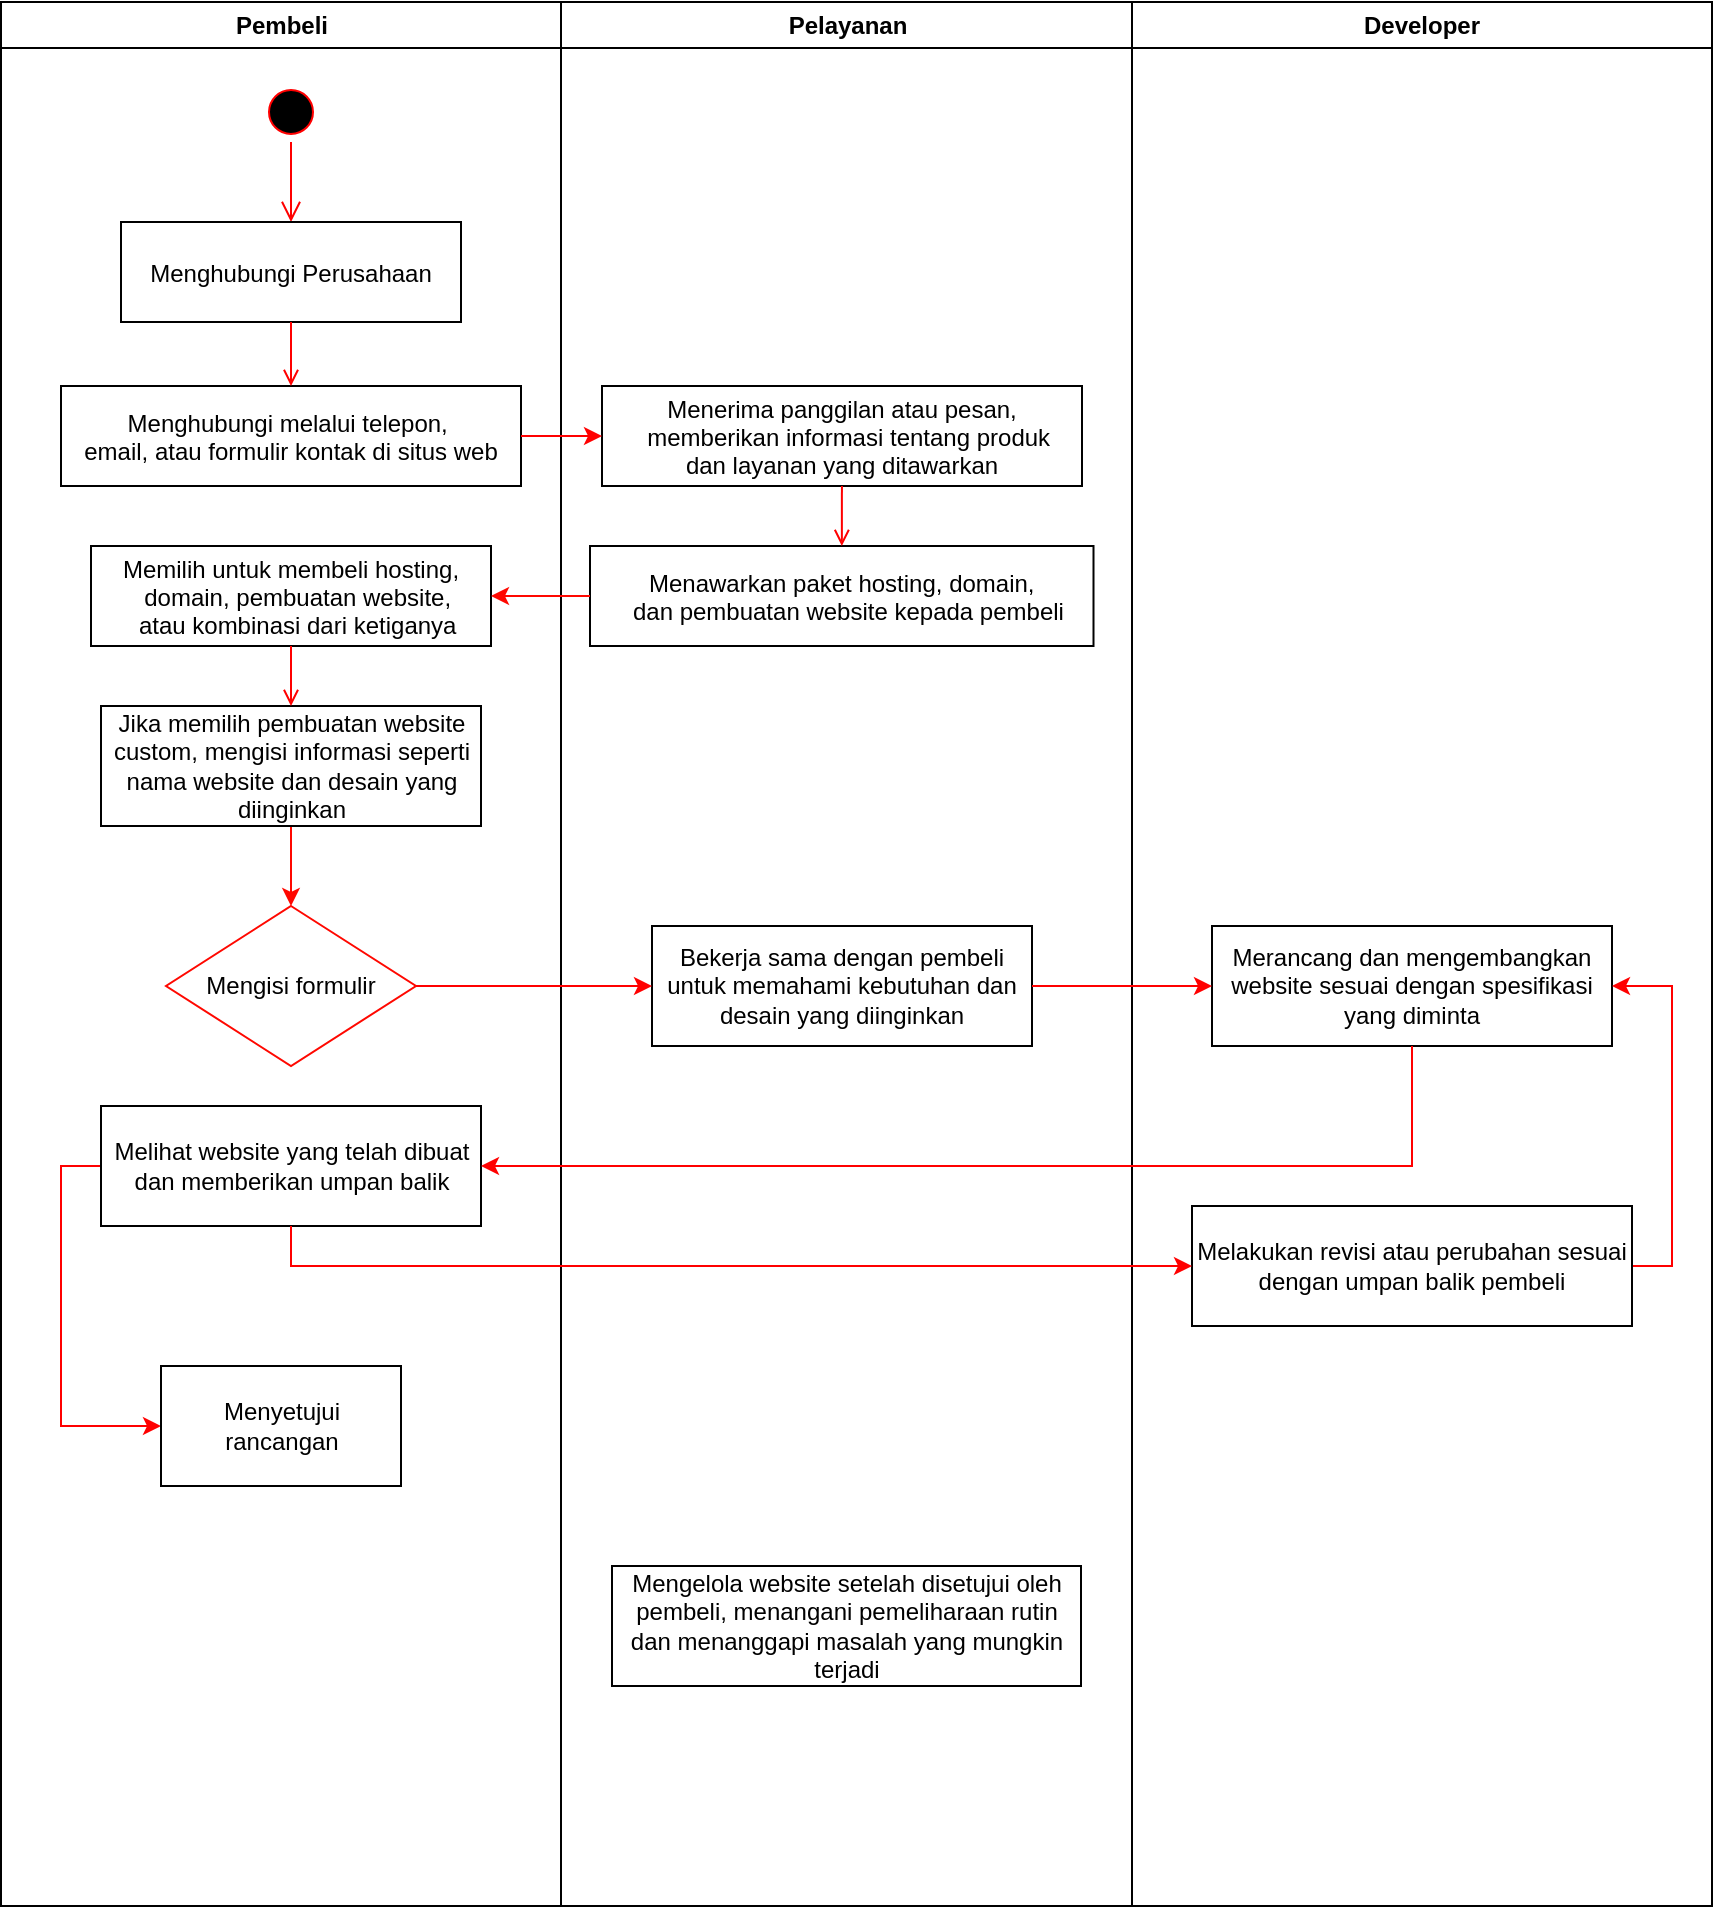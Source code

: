 <mxfile version="24.4.4" type="github">
  <diagram name="Page-1" id="e7e014a7-5840-1c2e-5031-d8a46d1fe8dd">
    <mxGraphModel dx="792" dy="468" grid="1" gridSize="10" guides="1" tooltips="1" connect="1" arrows="1" fold="1" page="1" pageScale="1" pageWidth="1169" pageHeight="826" background="none" math="0" shadow="0">
      <root>
        <mxCell id="0" />
        <mxCell id="1" parent="0" />
        <mxCell id="2" value="Pembeli" style="swimlane;whiteSpace=wrap" parent="1" vertex="1">
          <mxGeometry x="164.5" y="128" width="280" height="952" as="geometry" />
        </mxCell>
        <mxCell id="5" value="" style="ellipse;shape=startState;fillColor=#000000;strokeColor=#ff0000;" parent="2" vertex="1">
          <mxGeometry x="130" y="40" width="30" height="30" as="geometry" />
        </mxCell>
        <mxCell id="6" value="" style="edgeStyle=elbowEdgeStyle;elbow=horizontal;verticalAlign=bottom;endArrow=open;endSize=8;strokeColor=#FF0000;endFill=1;rounded=0" parent="2" source="5" target="7" edge="1">
          <mxGeometry x="100" y="40" as="geometry">
            <mxPoint x="115" y="110" as="targetPoint" />
          </mxGeometry>
        </mxCell>
        <mxCell id="7" value="Menghubungi Perusahaan" style="" parent="2" vertex="1">
          <mxGeometry x="60" y="110" width="170" height="50" as="geometry" />
        </mxCell>
        <mxCell id="8" value="Menghubungi melalui telepon, &#xa;email, atau formulir kontak di situs web" style="" parent="2" vertex="1">
          <mxGeometry x="30" y="192" width="230" height="50" as="geometry" />
        </mxCell>
        <mxCell id="9" value="" style="endArrow=open;strokeColor=#FF0000;endFill=1;rounded=0" parent="2" source="7" target="8" edge="1">
          <mxGeometry relative="1" as="geometry" />
        </mxCell>
        <mxCell id="10" value="Memilih untuk membeli hosting,&#xa;  domain, pembuatan website,&#xa;  atau kombinasi dari ketiganya" style="" parent="2" vertex="1">
          <mxGeometry x="45" y="272" width="200" height="50" as="geometry" />
        </mxCell>
        <mxCell id="VENFwPT8OEZ6iL2lPj8d-46" style="edgeStyle=orthogonalEdgeStyle;rounded=0;orthogonalLoop=1;jettySize=auto;html=1;exitX=0.5;exitY=1;exitDx=0;exitDy=0;entryX=0.5;entryY=0;entryDx=0;entryDy=0;fillColor=#f8cecc;strokeColor=#ff0800;" edge="1" parent="2" source="VENFwPT8OEZ6iL2lPj8d-43" target="VENFwPT8OEZ6iL2lPj8d-45">
          <mxGeometry relative="1" as="geometry" />
        </mxCell>
        <mxCell id="VENFwPT8OEZ6iL2lPj8d-43" value="Jika memilih pembuatan website custom, mengisi informasi seperti nama website dan desain yang diinginkan" style="rounded=0;whiteSpace=wrap;html=1;" vertex="1" parent="2">
          <mxGeometry x="50" y="352" width="190" height="60" as="geometry" />
        </mxCell>
        <mxCell id="20" value="" style="endArrow=open;strokeColor=#FF0000;endFill=1;rounded=0;entryX=0.5;entryY=0;entryDx=0;entryDy=0;" parent="2" source="10" target="VENFwPT8OEZ6iL2lPj8d-43" edge="1">
          <mxGeometry relative="1" as="geometry" />
        </mxCell>
        <mxCell id="VENFwPT8OEZ6iL2lPj8d-45" value="Mengisi formulir" style="rhombus;whiteSpace=wrap;html=1;fillColor=none;strokeColor=#ff0800;" vertex="1" parent="2">
          <mxGeometry x="82.5" y="452" width="125" height="80" as="geometry" />
        </mxCell>
        <mxCell id="VENFwPT8OEZ6iL2lPj8d-58" style="edgeStyle=orthogonalEdgeStyle;rounded=0;orthogonalLoop=1;jettySize=auto;html=1;exitX=0;exitY=0.5;exitDx=0;exitDy=0;entryX=0;entryY=0.5;entryDx=0;entryDy=0;strokeColor=#ff0000;" edge="1" parent="2" source="VENFwPT8OEZ6iL2lPj8d-51" target="VENFwPT8OEZ6iL2lPj8d-57">
          <mxGeometry relative="1" as="geometry" />
        </mxCell>
        <mxCell id="VENFwPT8OEZ6iL2lPj8d-51" value="Melihat website yang telah dibuat dan memberikan umpan balik" style="rounded=0;whiteSpace=wrap;html=1;" vertex="1" parent="2">
          <mxGeometry x="50" y="552" width="190" height="60" as="geometry" />
        </mxCell>
        <mxCell id="VENFwPT8OEZ6iL2lPj8d-57" value="Menyetujui rancangan" style="rounded=0;whiteSpace=wrap;html=1;" vertex="1" parent="2">
          <mxGeometry x="80" y="682" width="120" height="60" as="geometry" />
        </mxCell>
        <mxCell id="3" value="Pelayanan" style="swimlane;whiteSpace=wrap" parent="1" vertex="1">
          <mxGeometry x="444.5" y="128" width="285.5" height="952" as="geometry" />
        </mxCell>
        <mxCell id="15" value="Menerima panggilan atau pesan,&#xa;  memberikan informasi tentang produk&#xa; dan layanan yang ditawarkan" style="" parent="3" vertex="1">
          <mxGeometry x="20.5" y="192" width="240" height="50" as="geometry" />
        </mxCell>
        <mxCell id="16" value="Menawarkan paket hosting, domain,&#xa;  dan pembuatan website kepada pembeli" style="" parent="3" vertex="1">
          <mxGeometry x="14.5" y="272" width="251.75" height="50" as="geometry" />
        </mxCell>
        <mxCell id="17" value="" style="endArrow=open;strokeColor=#FF0000;endFill=1;rounded=0" parent="3" source="15" target="16" edge="1">
          <mxGeometry relative="1" as="geometry" />
        </mxCell>
        <mxCell id="VENFwPT8OEZ6iL2lPj8d-44" value="Bekerja sama dengan pembeli untuk memahami kebutuhan dan desain yang diinginkan" style="rounded=0;whiteSpace=wrap;html=1;" vertex="1" parent="3">
          <mxGeometry x="45.5" y="462" width="190" height="60" as="geometry" />
        </mxCell>
        <mxCell id="VENFwPT8OEZ6iL2lPj8d-59" value="Mengelola website setelah disetujui oleh pembeli, menangani pemeliharaan rutin dan menanggapi masalah yang mungkin terjadi" style="rounded=0;whiteSpace=wrap;html=1;" vertex="1" parent="3">
          <mxGeometry x="25.5" y="782" width="234.5" height="60" as="geometry" />
        </mxCell>
        <mxCell id="4" value="Developer" style="swimlane;whiteSpace=wrap" parent="1" vertex="1">
          <mxGeometry x="730" y="128" width="290" height="952" as="geometry" />
        </mxCell>
        <mxCell id="VENFwPT8OEZ6iL2lPj8d-49" value="Merancang dan mengembangkan website sesuai dengan spesifikasi yang diminta" style="rounded=0;whiteSpace=wrap;html=1;" vertex="1" parent="4">
          <mxGeometry x="40" y="462" width="200" height="60" as="geometry" />
        </mxCell>
        <mxCell id="VENFwPT8OEZ6iL2lPj8d-56" style="edgeStyle=orthogonalEdgeStyle;rounded=0;orthogonalLoop=1;jettySize=auto;html=1;exitX=1;exitY=0.5;exitDx=0;exitDy=0;entryX=1;entryY=0.5;entryDx=0;entryDy=0;strokeColor=#ff0000;" edge="1" parent="4" source="VENFwPT8OEZ6iL2lPj8d-53" target="VENFwPT8OEZ6iL2lPj8d-49">
          <mxGeometry relative="1" as="geometry" />
        </mxCell>
        <mxCell id="VENFwPT8OEZ6iL2lPj8d-53" value="Melakukan revisi atau perubahan sesuai dengan umpan balik pembeli" style="rounded=0;whiteSpace=wrap;html=1;" vertex="1" parent="4">
          <mxGeometry x="30" y="602" width="220" height="60" as="geometry" />
        </mxCell>
        <mxCell id="VENFwPT8OEZ6iL2lPj8d-41" style="edgeStyle=orthogonalEdgeStyle;rounded=0;orthogonalLoop=1;jettySize=auto;html=1;exitX=1;exitY=0.5;exitDx=0;exitDy=0;entryX=0;entryY=0.5;entryDx=0;entryDy=0;fillColor=#e51400;strokeColor=#ff0000;" edge="1" parent="1" source="8" target="15">
          <mxGeometry relative="1" as="geometry" />
        </mxCell>
        <mxCell id="VENFwPT8OEZ6iL2lPj8d-42" style="edgeStyle=orthogonalEdgeStyle;rounded=0;orthogonalLoop=1;jettySize=auto;html=1;entryX=1;entryY=0.5;entryDx=0;entryDy=0;fillColor=#f8cecc;strokeColor=#ff0800;" edge="1" parent="1" source="16" target="10">
          <mxGeometry relative="1" as="geometry" />
        </mxCell>
        <mxCell id="VENFwPT8OEZ6iL2lPj8d-48" style="edgeStyle=orthogonalEdgeStyle;rounded=0;orthogonalLoop=1;jettySize=auto;html=1;exitX=1;exitY=0.5;exitDx=0;exitDy=0;entryX=0;entryY=0.5;entryDx=0;entryDy=0;strokeColor=#ff0000;" edge="1" parent="1" source="VENFwPT8OEZ6iL2lPj8d-45" target="VENFwPT8OEZ6iL2lPj8d-44">
          <mxGeometry relative="1" as="geometry" />
        </mxCell>
        <mxCell id="VENFwPT8OEZ6iL2lPj8d-50" style="edgeStyle=orthogonalEdgeStyle;rounded=0;orthogonalLoop=1;jettySize=auto;html=1;exitX=1;exitY=0.5;exitDx=0;exitDy=0;entryX=0;entryY=0.5;entryDx=0;entryDy=0;strokeColor=#ff0000;" edge="1" parent="1" source="VENFwPT8OEZ6iL2lPj8d-44" target="VENFwPT8OEZ6iL2lPj8d-49">
          <mxGeometry relative="1" as="geometry" />
        </mxCell>
        <mxCell id="VENFwPT8OEZ6iL2lPj8d-52" style="edgeStyle=orthogonalEdgeStyle;rounded=0;orthogonalLoop=1;jettySize=auto;html=1;exitX=0.5;exitY=1;exitDx=0;exitDy=0;entryX=1;entryY=0.5;entryDx=0;entryDy=0;strokeColor=#ff0000;" edge="1" parent="1" source="VENFwPT8OEZ6iL2lPj8d-49" target="VENFwPT8OEZ6iL2lPj8d-51">
          <mxGeometry relative="1" as="geometry" />
        </mxCell>
        <mxCell id="VENFwPT8OEZ6iL2lPj8d-54" style="edgeStyle=orthogonalEdgeStyle;rounded=0;orthogonalLoop=1;jettySize=auto;html=1;exitX=0.5;exitY=1;exitDx=0;exitDy=0;entryX=0;entryY=0.5;entryDx=0;entryDy=0;strokeColor=#ff0000;" edge="1" parent="1" source="VENFwPT8OEZ6iL2lPj8d-51" target="VENFwPT8OEZ6iL2lPj8d-53">
          <mxGeometry relative="1" as="geometry" />
        </mxCell>
      </root>
    </mxGraphModel>
  </diagram>
</mxfile>
